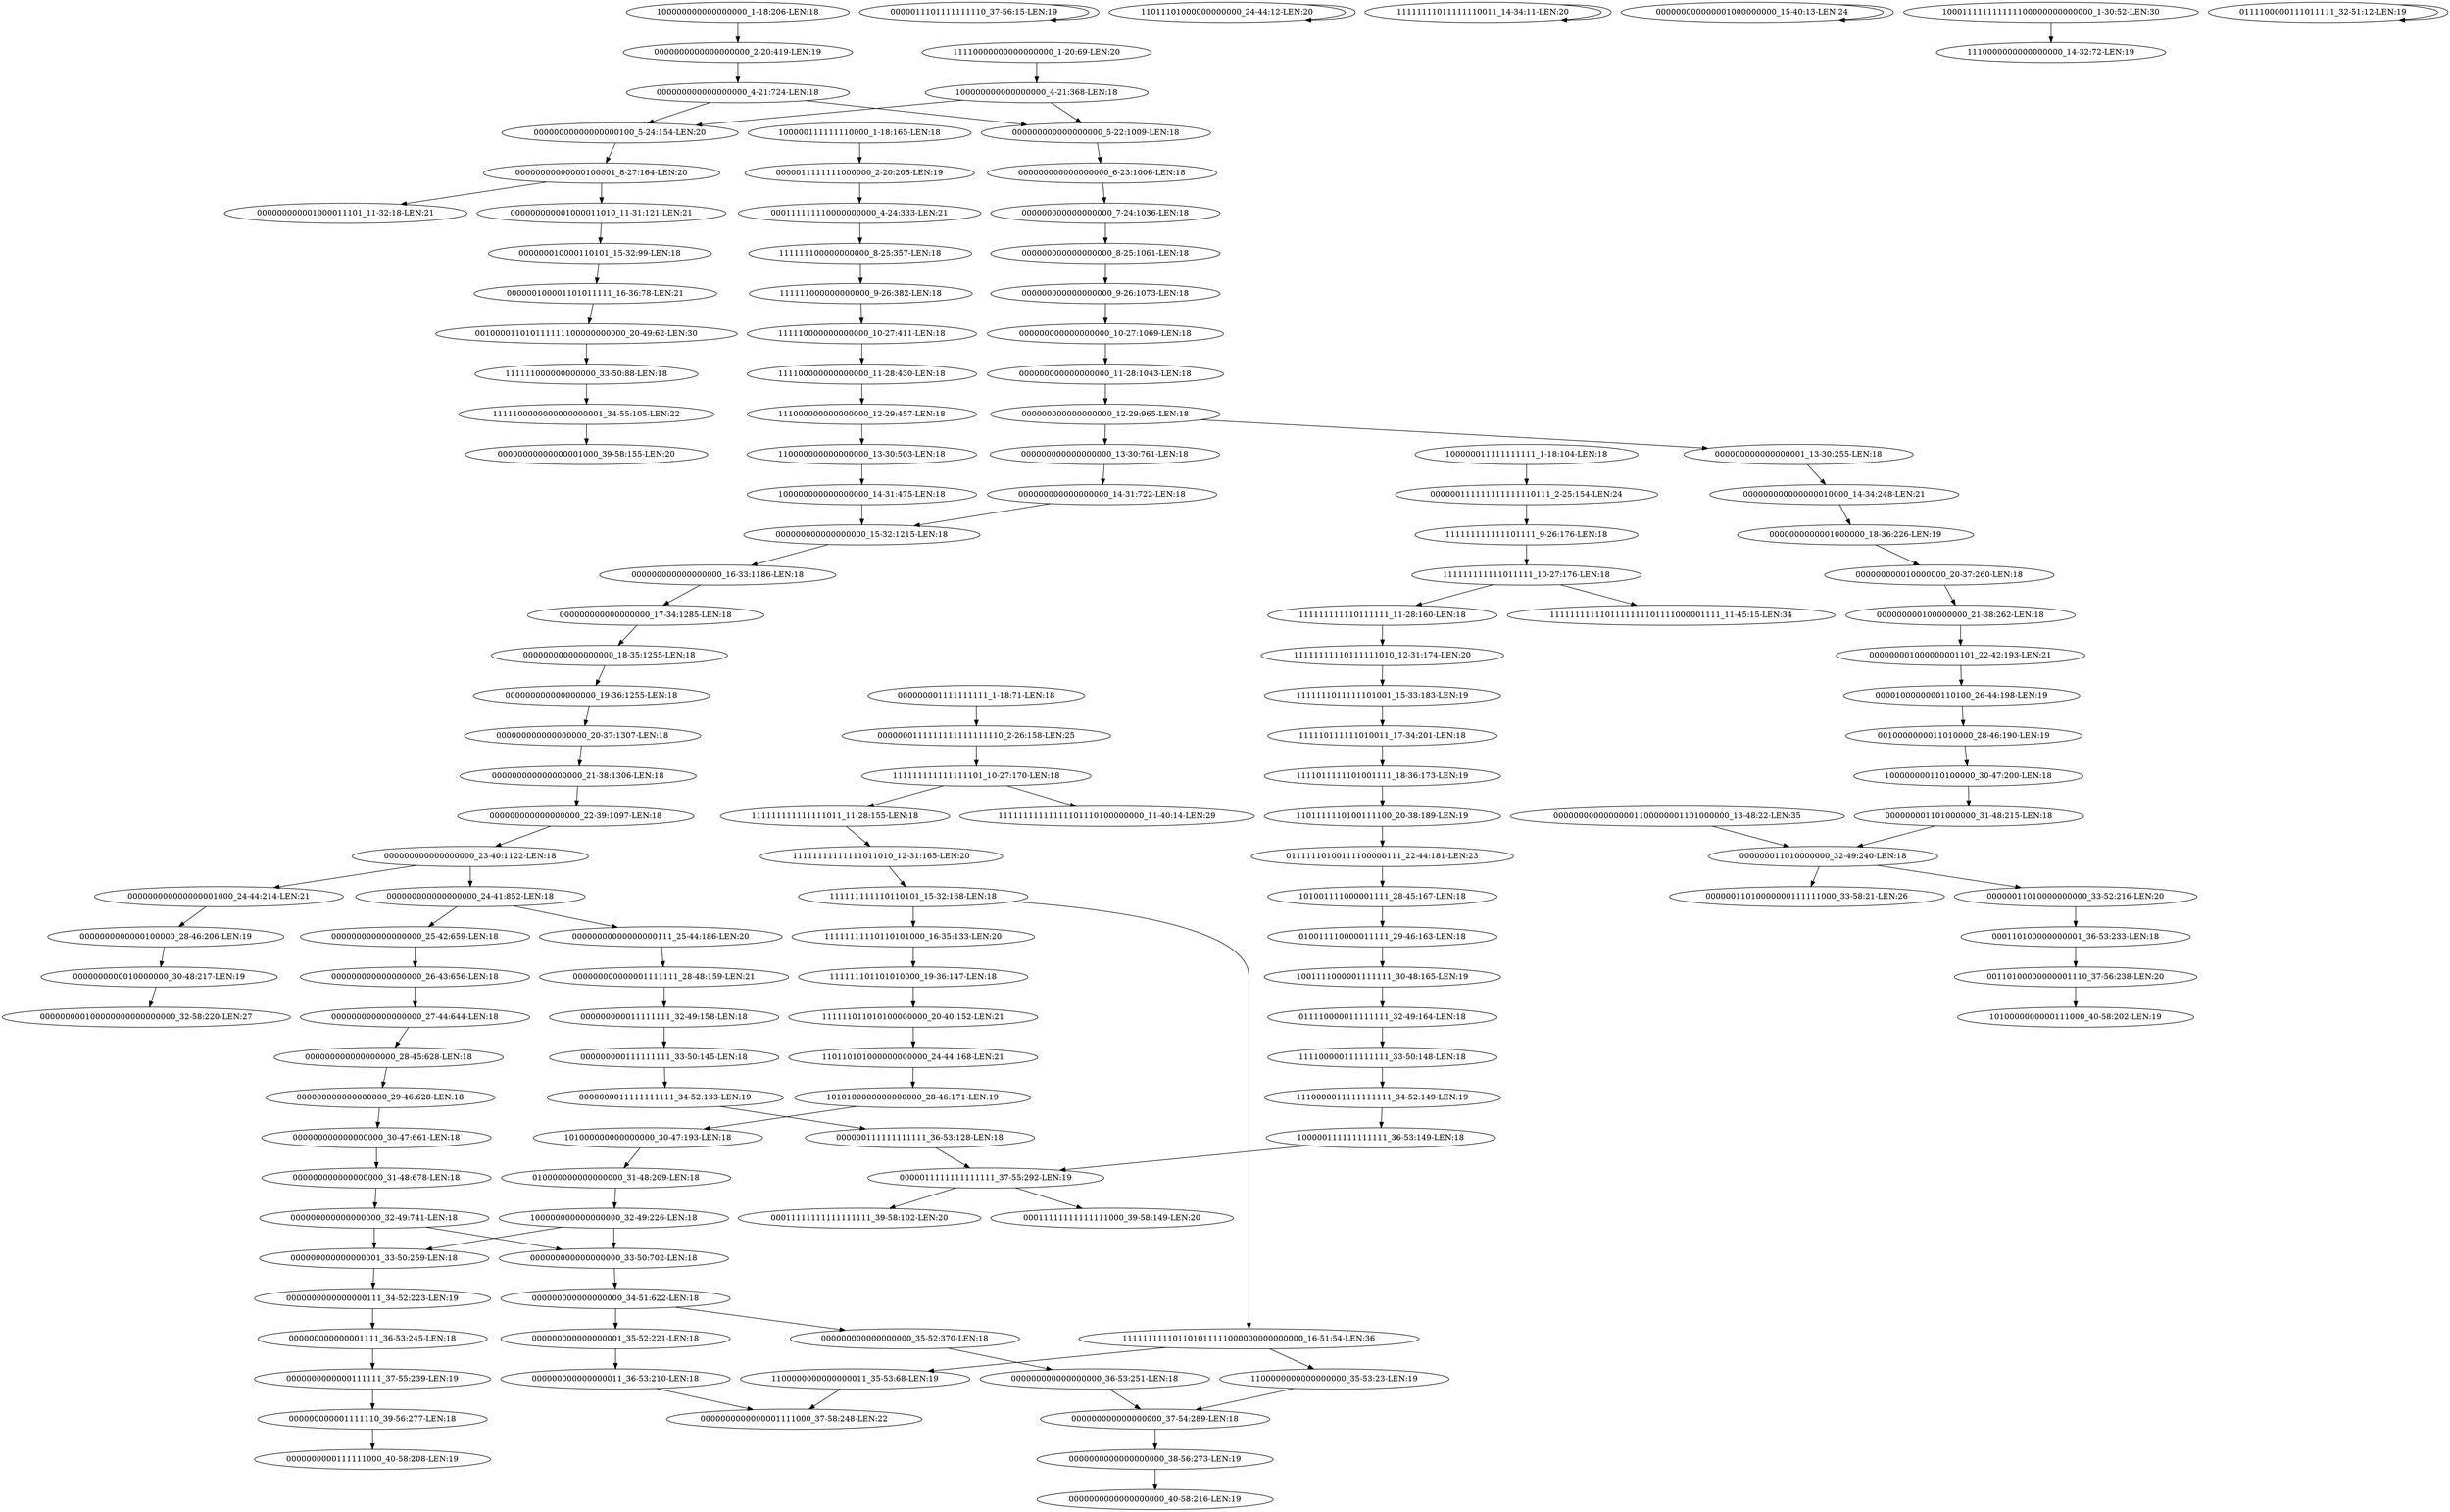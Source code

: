 digraph G {
    "111111111101101011111000000000000000_16-51:54-LEN:36" -> "1100000000000000000_35-53:23-LEN:19";
    "111111111101101011111000000000000000_16-51:54-LEN:36" -> "1100000000000000011_35-53:68-LEN:19";
    "0000011101111111110_37-56:15-LEN:19" -> "0000011101111111110_37-56:15-LEN:19";
    "000000000000000000_18-35:1255-LEN:18" -> "000000000000000000_19-36:1255-LEN:18";
    "000111111110000000000_4-24:333-LEN:21" -> "111111100000000000_8-25:357-LEN:18";
    "000000000000000000_21-38:1306-LEN:18" -> "000000000000000000_22-39:1097-LEN:18";
    "0000011111111111111_37-55:292-LEN:19" -> "00011111111111111111_39-58:102-LEN:20";
    "0000011111111111111_37-55:292-LEN:19" -> "00011111111111111000_39-58:149-LEN:20";
    "111110000000000000_10-27:411-LEN:18" -> "111100000000000000_11-28:430-LEN:18";
    "000000000000000010000_14-34:248-LEN:21" -> "0000000000001000000_18-36:226-LEN:19";
    "000000000000000000_28-45:628-LEN:18" -> "000000000000000000_29-46:628-LEN:18";
    "000110100000000001_36-53:233-LEN:18" -> "00110100000000001110_37-56:238-LEN:20";
    "000000000011111111_32-49:158-LEN:18" -> "000000000111111111_33-50:145-LEN:18";
    "11011101000000000000_24-44:12-LEN:20" -> "11011101000000000000_24-44:12-LEN:20";
    "000000000000000000_14-31:722-LEN:18" -> "000000000000000000_15-32:1215-LEN:18";
    "111111111111011111_10-27:176-LEN:18" -> "111111111110111111_11-28:160-LEN:18";
    "111111111111011111_10-27:176-LEN:18" -> "1111111111101111111101111000001111_11-45:15-LEN:34";
    "100000000000000000_14-31:475-LEN:18" -> "000000000000000000_15-32:1215-LEN:18";
    "000000001000000001101_22-42:193-LEN:21" -> "0000100000000110100_26-44:198-LEN:19";
    "000000000000000000_15-32:1215-LEN:18" -> "000000000000000000_16-33:1186-LEN:18";
    "1101111110100111100_20-38:189-LEN:19" -> "01111110100111100000111_22-44:181-LEN:23";
    "000000000000000000_37-54:289-LEN:18" -> "0000000000000000000_38-56:273-LEN:19";
    "101000000000000000_30-47:193-LEN:18" -> "010000000000000000_31-48:209-LEN:18";
    "000000001111111111_1-18:71-LEN:18" -> "0000000111111111111111110_2-26:158-LEN:25";
    "0000000000000000111_34-52:223-LEN:19" -> "000000000000001111_36-53:245-LEN:18";
    "000000111111111111_36-53:128-LEN:18" -> "0000011111111111111_37-55:292-LEN:19";
    "000000000000000000_11-28:1043-LEN:18" -> "000000000000000000_12-29:965-LEN:18";
    "100000000000000000_1-18:206-LEN:18" -> "0000000000000000000_2-20:419-LEN:19";
    "001000011010111111100000000000_20-49:62-LEN:30" -> "111111000000000000_33-50:88-LEN:18";
    "011110000011111111_32-49:164-LEN:18" -> "111100000111111111_33-50:148-LEN:18";
    "11111111011111110011_14-34:11-LEN:20" -> "11111111011111110011_14-34:11-LEN:20";
    "0000000000000000000_38-56:273-LEN:19" -> "0000000000000000000_40-58:216-LEN:19";
    "100000011111111111_1-18:104-LEN:18" -> "000000111111111111110111_2-25:154-LEN:24";
    "00110100000000001110_37-56:238-LEN:20" -> "1010000000000111000_40-58:202-LEN:19";
    "000000000000000000_25-42:659-LEN:18" -> "000000000000000000_26-43:656-LEN:18";
    "000000000000000000_8-25:1061-LEN:18" -> "000000000000000000_9-26:1073-LEN:18";
    "11111111110111111010_12-31:174-LEN:20" -> "1111111011111101001_15-33:183-LEN:19";
    "000000000000001111_36-53:245-LEN:18" -> "0000000000000111111_37-55:239-LEN:19";
    "000000000000000000_35-52:370-LEN:18" -> "000000000000000000_36-53:251-LEN:18";
    "000000000000000000_24-41:852-LEN:18" -> "000000000000000000_25-42:659-LEN:18";
    "000000000000000000_24-41:852-LEN:18" -> "00000000000000000111_25-44:186-LEN:20";
    "000000011010000000_32-49:240-LEN:18" -> "00000011010000000111111000_33-58:21-LEN:26";
    "000000011010000000_32-49:240-LEN:18" -> "00000011010000000000_33-52:216-LEN:20";
    "000000000000000000_20-37:1307-LEN:18" -> "000000000000000000_21-38:1306-LEN:18";
    "0000100000000110100_26-44:198-LEN:19" -> "0010000000011010000_28-46:190-LEN:19";
    "100000111111111111_36-53:149-LEN:18" -> "0000011111111111111_37-55:292-LEN:19";
    "000000000000000000_9-26:1073-LEN:18" -> "000000000000000000_10-27:1069-LEN:18";
    "000000000000000000_12-29:965-LEN:18" -> "000000000000000001_13-30:255-LEN:18";
    "000000000000000000_12-29:965-LEN:18" -> "000000000000000000_13-30:761-LEN:18";
    "000000000000000001_33-50:259-LEN:18" -> "0000000000000000111_34-52:223-LEN:19";
    "000000010000110101_15-32:99-LEN:18" -> "000000100001101011111_16-36:78-LEN:21";
    "000000000000000000_22-39:1097-LEN:18" -> "000000000000000000_23-40:1122-LEN:18";
    "0000000000001000000_18-36:226-LEN:19" -> "000000000010000000_20-37:260-LEN:18";
    "111111111111111011_11-28:155-LEN:18" -> "11111111111111011010_12-31:165-LEN:20";
    "000000000001000011010_11-31:121-LEN:21" -> "000000010000110101_15-32:99-LEN:18";
    "00000000000000100001_8-27:164-LEN:20" -> "000000000001000011010_11-31:121-LEN:21";
    "00000000000000100001_8-27:164-LEN:20" -> "000000000001000011101_11-32:18-LEN:21";
    "000000000000000000_6-23:1006-LEN:18" -> "000000000000000000_7-24:1036-LEN:18";
    "101001111000001111_28-45:167-LEN:18" -> "010011110000011111_29-46:163-LEN:18";
    "0000000000010000000_30-48:217-LEN:19" -> "000000000100000000000000000_32-58:220-LEN:27";
    "01111110100111100000111_22-44:181-LEN:23" -> "101001111000001111_28-45:167-LEN:18";
    "000000000000000001000_24-44:214-LEN:21" -> "0000000000000100000_28-46:206-LEN:19";
    "000000000000000001_13-30:255-LEN:18" -> "000000000000000010000_14-34:248-LEN:21";
    "000000000100000000_21-38:262-LEN:18" -> "000000001000000001101_22-42:193-LEN:21";
    "111111111111101111_9-26:176-LEN:18" -> "111111111111011111_10-27:176-LEN:18";
    "1010100000000000000_28-46:171-LEN:19" -> "101000000000000000_30-47:193-LEN:18";
    "000000000000000000_27-44:644-LEN:18" -> "000000000000000000_28-45:628-LEN:18";
    "000000000000001000000000_15-40:13-LEN:24" -> "000000000000001000000000_15-40:13-LEN:24";
    "000000000000000000_26-43:656-LEN:18" -> "000000000000000000_27-44:644-LEN:18";
    "111111111111111101_10-27:170-LEN:18" -> "111111111111111011_11-28:155-LEN:18";
    "111111111111111101_10-27:170-LEN:18" -> "11111111111111101110100000000_11-40:14-LEN:29";
    "111110111111010011_17-34:201-LEN:18" -> "1111011111101001111_18-36:173-LEN:19";
    "110110101000000000000_24-44:168-LEN:21" -> "1010100000000000000_28-46:171-LEN:19";
    "010011110000011111_29-46:163-LEN:18" -> "1001111000001111111_30-48:165-LEN:19";
    "111111011010100000000_20-40:152-LEN:21" -> "110110101000000000000_24-44:168-LEN:21";
    "000000000000000000_32-49:741-LEN:18" -> "000000000000000001_33-50:259-LEN:18";
    "000000000000000000_32-49:741-LEN:18" -> "000000000000000000_33-50:702-LEN:18";
    "100000000110100000_30-47:200-LEN:18" -> "000000001101000000_31-48:215-LEN:18";
    "1111011111101001111_18-36:173-LEN:19" -> "1101111110100111100_20-38:189-LEN:19";
    "100011111111111100000000000000_1-30:52-LEN:30" -> "1110000000000000000_14-32:72-LEN:19";
    "000000000010000000_20-37:260-LEN:18" -> "000000000100000000_21-38:262-LEN:18";
    "000000000000001111111_28-48:159-LEN:21" -> "000000000011111111_32-49:158-LEN:18";
    "1110000011111111111_34-52:149-LEN:19" -> "100000111111111111_36-53:149-LEN:18";
    "000000111111111111110111_2-25:154-LEN:24" -> "111111111111101111_9-26:176-LEN:18";
    "000000000000000000_34-51:622-LEN:18" -> "000000000000000000_35-52:370-LEN:18";
    "000000000000000000_34-51:622-LEN:18" -> "000000000000000001_35-52:221-LEN:18";
    "000000000000000000_31-48:678-LEN:18" -> "000000000000000000_32-49:741-LEN:18";
    "110000000000000000_13-30:503-LEN:18" -> "100000000000000000_14-31:475-LEN:18";
    "100000000000000000_4-21:368-LEN:18" -> "000000000000000000_5-22:1009-LEN:18";
    "100000000000000000_4-21:368-LEN:18" -> "00000000000000000100_5-24:154-LEN:20";
    "111111000000000000_33-50:88-LEN:18" -> "1111100000000000000001_34-55:105-LEN:22";
    "100000000000000000_32-49:226-LEN:18" -> "000000000000000001_33-50:259-LEN:18";
    "100000000000000000_32-49:226-LEN:18" -> "000000000000000000_33-50:702-LEN:18";
    "00000000000000000111_25-44:186-LEN:20" -> "000000000000001111111_28-48:159-LEN:21";
    "111111101101010000_19-36:147-LEN:18" -> "111111011010100000000_20-40:152-LEN:21";
    "000000000000000000_4-21:724-LEN:18" -> "000000000000000000_5-22:1009-LEN:18";
    "000000000000000000_4-21:724-LEN:18" -> "00000000000000000100_5-24:154-LEN:20";
    "000000000001111110_39-56:277-LEN:18" -> "0000000000111111000_40-58:208-LEN:19";
    "111000000000000000_12-29:457-LEN:18" -> "110000000000000000_13-30:503-LEN:18";
    "00000000000000001100000001101000000_13-48:22-LEN:35" -> "000000011010000000_32-49:240-LEN:18";
    "0000000111111111111111110_2-26:158-LEN:25" -> "111111111111111101_10-27:170-LEN:18";
    "000000000000000000_7-24:1036-LEN:18" -> "000000000000000000_8-25:1061-LEN:18";
    "000000000000000000_19-36:1255-LEN:18" -> "000000000000000000_20-37:1307-LEN:18";
    "1100000000000000000_35-53:23-LEN:19" -> "000000000000000000_37-54:289-LEN:18";
    "100000111111110000_1-18:165-LEN:18" -> "0000011111111000000_2-20:205-LEN:19";
    "000000000000000000_36-53:251-LEN:18" -> "000000000000000000_37-54:289-LEN:18";
    "000000000000000000_29-46:628-LEN:18" -> "000000000000000000_30-47:661-LEN:18";
    "0000000000000100000_28-46:206-LEN:19" -> "0000000000010000000_30-48:217-LEN:19";
    "111111111110111111_11-28:160-LEN:18" -> "11111111110111111010_12-31:174-LEN:20";
    "1001111000001111111_30-48:165-LEN:19" -> "011110000011111111_32-49:164-LEN:18";
    "0111100000111011111_32-51:12-LEN:19" -> "0111100000111011111_32-51:12-LEN:19";
    "1100000000000000011_35-53:68-LEN:19" -> "0000000000000001111000_37-58:248-LEN:22";
    "000000000000000000_16-33:1186-LEN:18" -> "000000000000000000_17-34:1285-LEN:18";
    "11111111110110101000_16-35:133-LEN:20" -> "111111101101010000_19-36:147-LEN:18";
    "000000000000000000_10-27:1069-LEN:18" -> "000000000000000000_11-28:1043-LEN:18";
    "000000100001101011111_16-36:78-LEN:21" -> "001000011010111111100000000000_20-49:62-LEN:30";
    "111100000111111111_33-50:148-LEN:18" -> "1110000011111111111_34-52:149-LEN:19";
    "000000000000000000_23-40:1122-LEN:18" -> "000000000000000000_24-41:852-LEN:18";
    "000000000000000000_23-40:1122-LEN:18" -> "000000000000000001000_24-44:214-LEN:21";
    "000000000000000000_5-22:1009-LEN:18" -> "000000000000000000_6-23:1006-LEN:18";
    "000000000000000001_35-52:221-LEN:18" -> "000000000000000011_36-53:210-LEN:18";
    "000000000000000000_13-30:761-LEN:18" -> "000000000000000000_14-31:722-LEN:18";
    "000000000111111111_33-50:145-LEN:18" -> "0000000011111111111_34-52:133-LEN:19";
    "1111100000000000000001_34-55:105-LEN:22" -> "00000000000000001000_39-58:155-LEN:20";
    "0000011111111000000_2-20:205-LEN:19" -> "000111111110000000000_4-24:333-LEN:21";
    "0000000000000111111_37-55:239-LEN:19" -> "000000000001111110_39-56:277-LEN:18";
    "1111111011111101001_15-33:183-LEN:19" -> "111110111111010011_17-34:201-LEN:18";
    "000000000000000000_33-50:702-LEN:18" -> "000000000000000000_34-51:622-LEN:18";
    "111111000000000000_9-26:382-LEN:18" -> "111110000000000000_10-27:411-LEN:18";
    "0010000000011010000_28-46:190-LEN:19" -> "100000000110100000_30-47:200-LEN:18";
    "11111111111111011010_12-31:165-LEN:20" -> "111111111110110101_15-32:168-LEN:18";
    "111111111110110101_15-32:168-LEN:18" -> "111111111101101011111000000000000000_16-51:54-LEN:36";
    "111111111110110101_15-32:168-LEN:18" -> "11111111110110101000_16-35:133-LEN:20";
    "00000011010000000000_33-52:216-LEN:20" -> "000110100000000001_36-53:233-LEN:18";
    "000000000000000000_30-47:661-LEN:18" -> "000000000000000000_31-48:678-LEN:18";
    "000000000000000000_17-34:1285-LEN:18" -> "000000000000000000_18-35:1255-LEN:18";
    "0000000011111111111_34-52:133-LEN:19" -> "000000111111111111_36-53:128-LEN:18";
    "000000001101000000_31-48:215-LEN:18" -> "000000011010000000_32-49:240-LEN:18";
    "010000000000000000_31-48:209-LEN:18" -> "100000000000000000_32-49:226-LEN:18";
    "11110000000000000000_1-20:69-LEN:20" -> "100000000000000000_4-21:368-LEN:18";
    "0000000000000000000_2-20:419-LEN:19" -> "000000000000000000_4-21:724-LEN:18";
    "000000000000000011_36-53:210-LEN:18" -> "0000000000000001111000_37-58:248-LEN:22";
    "111100000000000000_11-28:430-LEN:18" -> "111000000000000000_12-29:457-LEN:18";
    "111111100000000000_8-25:357-LEN:18" -> "111111000000000000_9-26:382-LEN:18";
    "00000000000000000100_5-24:154-LEN:20" -> "00000000000000100001_8-27:164-LEN:20";
}
